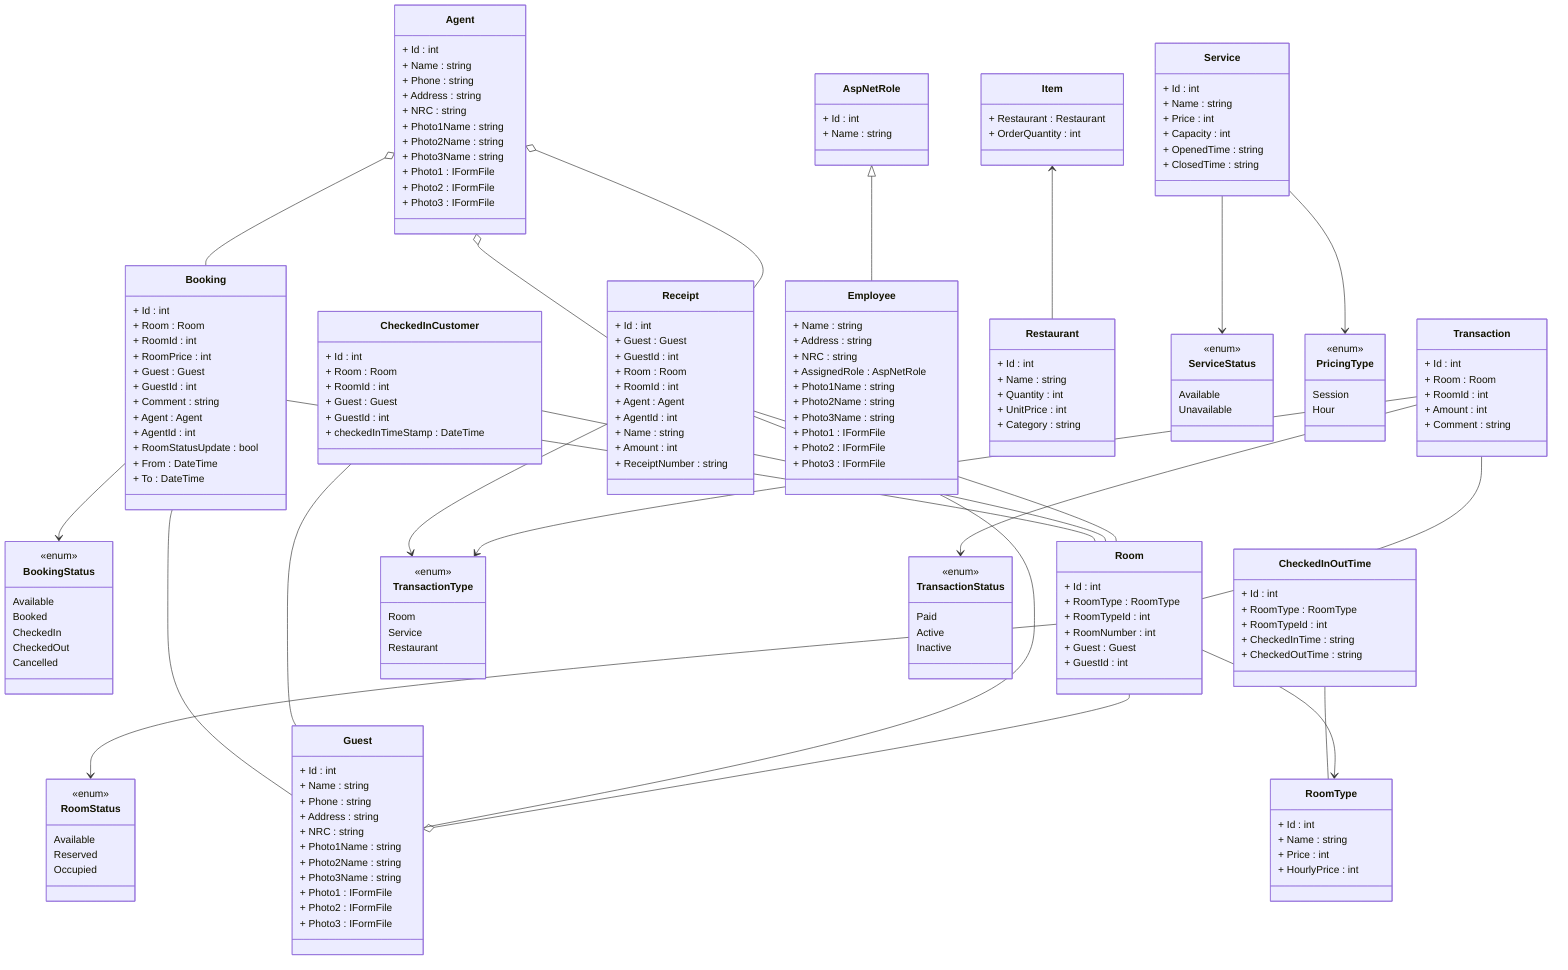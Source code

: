 classDiagram 

    class Agent {
        + Id : int  
        + Name : string  
        + Phone : string  
        + Address : string  
        + NRC : string  
        + Photo1Name : string  
        + Photo2Name : string  
        + Photo3Name : string  
        + Photo1 : IFormFile  
        + Photo2 : IFormFile  
        + Photo3 : IFormFile  
    }
    Agent o-- Booking
    Agent o-- Receipt

    class BookingStatus {
        <<enum>>
        Available
        Booked
        CheckedIn
        CheckedOut
        Cancelled
    }
    class Booking {
        + Id : int  
        + Room : Room  
        + RoomId : int  
        + RoomPrice : int  
        + Guest : Guest  
        + GuestId : int  
        + Comment : string  
        + Agent : Agent  
        + AgentId : int  
        + RoomStatusUpdate : bool  
        + From : DateTime  
        + To : DateTime 
        
    }
    Booking --> BookingStatus
    Booking -- Room
    Booking -- Guest



    class CheckedInCustomer {
        + Id : int  
        + Room : Room  
        + RoomId : int  
        + Guest : Guest  
        + GuestId : int  
        + checkedInTimeStamp : DateTime  
    }
    CheckedInCustomer -- Room
    CheckedInCustomer -- Guest

    class CheckedInOutTime {
        + Id : int  
        + RoomType : RoomType  
        + RoomTypeId : int  
        + CheckedInTime : string  
        + CheckedOutTime : string  
    }
    CheckedInOutTime -- RoomType

    class AspNetRole {
        + Id : int
        + Name : string
    }
    

    class Employee {
        + Name : string  
        + Address : string  
        + NRC : string  
        + AssignedRole : AspNetRole
        + Photo1Name : string  
        + Photo2Name : string  
        + Photo3Name : string  
        + Photo1 : IFormFile  
        + Photo2 : IFormFile  
        + Photo3 : IFormFile  
    }
    AspNetRole <|-- Employee

    class Guest {
        + Id : int  
        + Name : string  
        + Phone : string  
        + Address : string  
        + NRC : string  
        + Photo1Name : string  
        + Photo2Name : string  
        + Photo3Name : string  
        + Photo1 : IFormFile  
        + Photo2 : IFormFile  
        + Photo3 : IFormFile  
    }

    class Item {
        + Restaurant : Restaurant  
        + OrderQuantity : int  
    }
    Item <-- Restaurant

    class Receipt {
        + Id : int  
        + Guest : Guest  
        + GuestId : int  
        + Room : Room  
        + RoomId : int  
        + Agent : Agent  
        + AgentId : int  
        + Name : string  
        + Amount : int  
        + ReceiptNumber : string  
    }
    Receipt --> TransactionType
    Receipt -- Guest
    Receipt -- Room
    Receipt --o Agent

    class Restaurant {
        + Id : int  
        + Name : string  
        + Quantity : int  
        + UnitPrice : int  
        + Category : string  
    }

    class RoomStatus {
        <<enum>>
        Available
        Reserved
        Occupied
    }

    class Room {
        + Id : int  
        + RoomType : RoomType  
        + RoomTypeId : int  
        + RoomNumber : int  
        + Guest : Guest  
        + GuestId : int  
    }
    Room --> RoomStatus
    Room --o Guest

    class RoomType {
        + Id : int  
        + Name : string  
        + Price : int  
        + HourlyPrice : int  
    }
    Room --> RoomType

    class ServiceStatus {
        <<enum>>
        Available
        Unavailable
    }
    class PricingType {
        <<enum>>
        Session
        Hour
    }
    class Service {
        + Id : int  
        + Name : string  
        + Price : int  
        + Capacity : int  
        + OpenedTime : string  
        + ClosedTime : string  
    }
    Service --> PricingType
    Service --> ServiceStatus

    class TransactionType {
        <<enum>>
        Room
        Service
        Restaurant
    }
    class TransactionStatus {
        <<enum>>
        Paid
        Active
        Inactive
    }

    class Transaction {
        + Id : int  
        + Room : Room  
        + RoomId : int  
        + Amount : int  
        + Comment : string  
    }
    Transaction --> TransactionType
    Transaction --> TransactionStatus
    Transaction -- Room